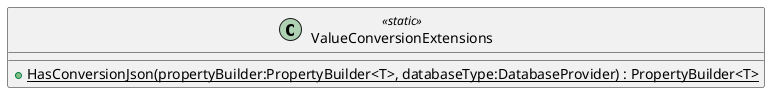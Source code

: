 @startuml
class ValueConversionExtensions <<static>> {
    + {static} HasConversionJson(propertyBuilder:PropertyBuilder<T>, databaseType:DatabaseProvider) : PropertyBuilder<T>
}
@enduml
